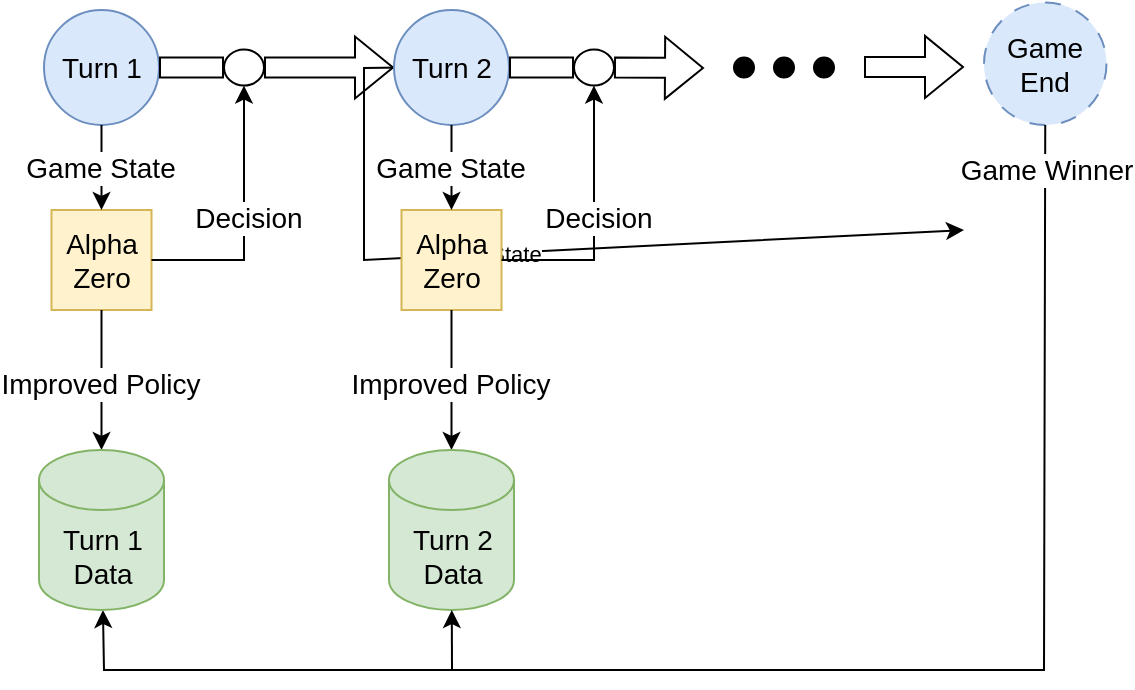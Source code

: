 <mxfile version="24.4.9" type="github">
  <diagram name="Page-1" id="l3KZxNezZNxzoQgiJWEl">
    <mxGraphModel dx="1195" dy="651" grid="1" gridSize="10" guides="1" tooltips="1" connect="1" arrows="1" fold="1" page="1" pageScale="1" pageWidth="850" pageHeight="1100" math="0" shadow="0">
      <root>
        <mxCell id="0" />
        <mxCell id="1" parent="0" />
        <mxCell id="iWgfHqWUB04hJEyzV_Ar-1" value="Turn 1" style="ellipse;whiteSpace=wrap;html=1;aspect=fixed;fillColor=#dae8fc;strokeColor=#6c8ebf;fontSize=14;" vertex="1" parent="1">
          <mxGeometry x="30" y="150" width="57.5" height="57.5" as="geometry" />
        </mxCell>
        <mxCell id="iWgfHqWUB04hJEyzV_Ar-13" value="" style="ellipse;whiteSpace=wrap;html=1;fillColor=#000000;fontSize=14;" vertex="1" parent="1">
          <mxGeometry x="375" y="173.75" width="10" height="10" as="geometry" />
        </mxCell>
        <mxCell id="iWgfHqWUB04hJEyzV_Ar-14" value="" style="ellipse;whiteSpace=wrap;html=1;fillColor=#000000;fontSize=14;" vertex="1" parent="1">
          <mxGeometry x="395" y="173.75" width="10" height="10" as="geometry" />
        </mxCell>
        <mxCell id="iWgfHqWUB04hJEyzV_Ar-15" value="" style="ellipse;whiteSpace=wrap;html=1;fillColor=#000000;fontSize=14;" vertex="1" parent="1">
          <mxGeometry x="415" y="173.75" width="10" height="10" as="geometry" />
        </mxCell>
        <mxCell id="iWgfHqWUB04hJEyzV_Ar-61" value="Alpha&lt;br style=&quot;font-size: 14px;&quot;&gt;Zero" style="whiteSpace=wrap;html=1;aspect=fixed;fillColor=#fff2cc;strokeColor=#d6b656;fontSize=14;" vertex="1" parent="1">
          <mxGeometry x="33.75" y="250" width="50" height="50" as="geometry" />
        </mxCell>
        <mxCell id="iWgfHqWUB04hJEyzV_Ar-63" value="Game End" style="ellipse;whiteSpace=wrap;html=1;aspect=fixed;dashed=1;dashPattern=8 8;fillColor=#dae8fc;strokeColor=#6c8ebf;fontSize=14;" vertex="1" parent="1">
          <mxGeometry x="500" y="146.25" width="61.25" height="61.25" as="geometry" />
        </mxCell>
        <mxCell id="iWgfHqWUB04hJEyzV_Ar-66" value="" style="shape=flexArrow;endArrow=classic;html=1;rounded=0;fontSize=14;" edge="1" parent="1">
          <mxGeometry width="50" height="50" relative="1" as="geometry">
            <mxPoint x="440" y="178.47" as="sourcePoint" />
            <mxPoint x="490" y="178.47" as="targetPoint" />
          </mxGeometry>
        </mxCell>
        <mxCell id="iWgfHqWUB04hJEyzV_Ar-67" value="" style="endArrow=classic;html=1;rounded=0;exitX=0.5;exitY=1;exitDx=0;exitDy=0;fontSize=14;" edge="1" parent="1" source="iWgfHqWUB04hJEyzV_Ar-63" target="iWgfHqWUB04hJEyzV_Ar-86">
          <mxGeometry width="50" height="50" relative="1" as="geometry">
            <mxPoint x="390" y="260" as="sourcePoint" />
            <mxPoint x="530" y="480" as="targetPoint" />
            <Array as="points">
              <mxPoint x="530" y="480" />
              <mxPoint x="60" y="480" />
            </Array>
          </mxGeometry>
        </mxCell>
        <mxCell id="iWgfHqWUB04hJEyzV_Ar-115" value="Game Winner" style="edgeLabel;html=1;align=center;verticalAlign=middle;resizable=0;points=[];fontSize=14;" vertex="1" connectable="0" parent="iWgfHqWUB04hJEyzV_Ar-67">
          <mxGeometry x="-0.075" relative="1" as="geometry">
            <mxPoint x="86" y="-250" as="offset" />
          </mxGeometry>
        </mxCell>
        <mxCell id="iWgfHqWUB04hJEyzV_Ar-69" value="" style="endArrow=none;html=1;rounded=0;endFill=0;startArrow=classic;startFill=1;fontSize=14;" edge="1" parent="1" source="iWgfHqWUB04hJEyzV_Ar-61" target="iWgfHqWUB04hJEyzV_Ar-1">
          <mxGeometry width="50" height="50" relative="1" as="geometry">
            <mxPoint x="310" y="260" as="sourcePoint" />
            <mxPoint y="170" as="targetPoint" />
            <Array as="points" />
          </mxGeometry>
        </mxCell>
        <mxCell id="iWgfHqWUB04hJEyzV_Ar-78" value="Game State" style="edgeLabel;html=1;align=center;verticalAlign=middle;resizable=0;points=[];fontSize=14;" vertex="1" connectable="0" parent="iWgfHqWUB04hJEyzV_Ar-69">
          <mxGeometry x="0.017" y="1" relative="1" as="geometry">
            <mxPoint as="offset" />
          </mxGeometry>
        </mxCell>
        <mxCell id="iWgfHqWUB04hJEyzV_Ar-74" value="" style="endArrow=none;html=1;rounded=0;endFill=0;startArrow=classic;startFill=1;fontSize=14;" edge="1" parent="1" source="iWgfHqWUB04hJEyzV_Ar-79" target="iWgfHqWUB04hJEyzV_Ar-61">
          <mxGeometry width="50" height="50" relative="1" as="geometry">
            <mxPoint x="130" y="180" as="sourcePoint" />
            <mxPoint x="120" y="280" as="targetPoint" />
            <Array as="points">
              <mxPoint x="130" y="275" />
            </Array>
          </mxGeometry>
        </mxCell>
        <mxCell id="iWgfHqWUB04hJEyzV_Ar-77" value="Decision" style="edgeLabel;html=1;align=center;verticalAlign=middle;resizable=0;points=[];fontSize=14;" vertex="1" connectable="0" parent="iWgfHqWUB04hJEyzV_Ar-74">
          <mxGeometry x="-0.008" y="2" relative="1" as="geometry">
            <mxPoint as="offset" />
          </mxGeometry>
        </mxCell>
        <mxCell id="iWgfHqWUB04hJEyzV_Ar-80" value="" style="shape=flexArrow;endArrow=classic;html=1;rounded=0;fontSize=14;" edge="1" parent="1" source="iWgfHqWUB04hJEyzV_Ar-79" target="iWgfHqWUB04hJEyzV_Ar-100">
          <mxGeometry width="50" height="50" relative="1" as="geometry">
            <mxPoint x="190" y="240" as="sourcePoint" />
            <mxPoint x="210.0" y="178.75" as="targetPoint" />
          </mxGeometry>
        </mxCell>
        <mxCell id="iWgfHqWUB04hJEyzV_Ar-83" value="" style="shape=flexArrow;endArrow=none;html=1;rounded=0;endFill=0;fontSize=14;" edge="1" parent="1" source="iWgfHqWUB04hJEyzV_Ar-1" target="iWgfHqWUB04hJEyzV_Ar-79">
          <mxGeometry width="50" height="50" relative="1" as="geometry">
            <mxPoint x="88" y="179" as="sourcePoint" />
            <mxPoint x="180" y="179" as="targetPoint" />
          </mxGeometry>
        </mxCell>
        <mxCell id="iWgfHqWUB04hJEyzV_Ar-79" value="" style="ellipse;whiteSpace=wrap;html=1;fillColor=#FFFFFF;fontSize=14;" vertex="1" parent="1">
          <mxGeometry x="120" y="169.69" width="20" height="18.12" as="geometry" />
        </mxCell>
        <mxCell id="iWgfHqWUB04hJEyzV_Ar-84" value="" style="endArrow=classic;html=1;rounded=0;fontSize=14;" edge="1" parent="1" source="iWgfHqWUB04hJEyzV_Ar-61" target="iWgfHqWUB04hJEyzV_Ar-86">
          <mxGeometry width="50" height="50" relative="1" as="geometry">
            <mxPoint x="170" y="230" as="sourcePoint" />
            <mxPoint x="58.75" y="360" as="targetPoint" />
          </mxGeometry>
        </mxCell>
        <mxCell id="iWgfHqWUB04hJEyzV_Ar-87" value="Improved Policy" style="edgeLabel;html=1;align=center;verticalAlign=middle;resizable=0;points=[];fontSize=14;" vertex="1" connectable="0" parent="iWgfHqWUB04hJEyzV_Ar-84">
          <mxGeometry x="0.038" y="-1" relative="1" as="geometry">
            <mxPoint as="offset" />
          </mxGeometry>
        </mxCell>
        <mxCell id="iWgfHqWUB04hJEyzV_Ar-86" value="&lt;div style=&quot;font-size: 14px;&quot;&gt;Turn 1&lt;/div&gt;&lt;div style=&quot;font-size: 14px;&quot;&gt;Data&lt;br style=&quot;font-size: 14px;&quot;&gt;&lt;/div&gt;" style="shape=cylinder3;whiteSpace=wrap;html=1;boundedLbl=1;backgroundOutline=1;size=15;fillColor=#d5e8d4;strokeColor=#82b366;fontSize=14;" vertex="1" parent="1">
          <mxGeometry x="27.5" y="370" width="62.5" height="80" as="geometry" />
        </mxCell>
        <mxCell id="iWgfHqWUB04hJEyzV_Ar-90" value="" style="endArrow=none;html=1;rounded=0;exitX=0;exitY=0.5;exitDx=0;exitDy=0;entryX=0;entryY=0.5;entryDx=0;entryDy=0;endFill=0;startArrow=classic;startFill=1;" edge="1" parent="1">
          <mxGeometry width="50" height="50" relative="1" as="geometry">
            <mxPoint x="490" y="260" as="sourcePoint" />
            <mxPoint x="210.0" y="178.75" as="targetPoint" />
            <Array as="points">
              <mxPoint x="190" y="275" />
              <mxPoint x="190" y="179" />
            </Array>
          </mxGeometry>
        </mxCell>
        <mxCell id="iWgfHqWUB04hJEyzV_Ar-91" value="Game State" style="edgeLabel;html=1;align=center;verticalAlign=middle;resizable=0;points=[];" vertex="1" connectable="0" parent="iWgfHqWUB04hJEyzV_Ar-90">
          <mxGeometry x="0.017" y="1" relative="1" as="geometry">
            <mxPoint x="-30" as="offset" />
          </mxGeometry>
        </mxCell>
        <mxCell id="iWgfHqWUB04hJEyzV_Ar-100" value="Turn 2" style="ellipse;whiteSpace=wrap;html=1;aspect=fixed;fillColor=#dae8fc;strokeColor=#6c8ebf;fontSize=14;" vertex="1" parent="1">
          <mxGeometry x="205" y="150" width="57.5" height="57.5" as="geometry" />
        </mxCell>
        <mxCell id="iWgfHqWUB04hJEyzV_Ar-101" value="Alpha&lt;br style=&quot;font-size: 14px;&quot;&gt;Zero" style="whiteSpace=wrap;html=1;aspect=fixed;fillColor=#fff2cc;strokeColor=#d6b656;fontSize=14;" vertex="1" parent="1">
          <mxGeometry x="208.75" y="250" width="50" height="50" as="geometry" />
        </mxCell>
        <mxCell id="iWgfHqWUB04hJEyzV_Ar-102" value="" style="endArrow=none;html=1;rounded=0;endFill=0;startArrow=classic;startFill=1;fontSize=14;" edge="1" parent="1" source="iWgfHqWUB04hJEyzV_Ar-101" target="iWgfHqWUB04hJEyzV_Ar-100">
          <mxGeometry width="50" height="50" relative="1" as="geometry">
            <mxPoint x="485" y="260" as="sourcePoint" />
            <mxPoint x="175" y="170" as="targetPoint" />
            <Array as="points" />
          </mxGeometry>
        </mxCell>
        <mxCell id="iWgfHqWUB04hJEyzV_Ar-103" value="Game State" style="edgeLabel;html=1;align=center;verticalAlign=middle;resizable=0;points=[];fontSize=14;" vertex="1" connectable="0" parent="iWgfHqWUB04hJEyzV_Ar-102">
          <mxGeometry x="0.017" y="1" relative="1" as="geometry">
            <mxPoint as="offset" />
          </mxGeometry>
        </mxCell>
        <mxCell id="iWgfHqWUB04hJEyzV_Ar-104" value="" style="endArrow=none;html=1;rounded=0;endFill=0;startArrow=classic;startFill=1;fontSize=14;" edge="1" parent="1" source="iWgfHqWUB04hJEyzV_Ar-108" target="iWgfHqWUB04hJEyzV_Ar-101">
          <mxGeometry width="50" height="50" relative="1" as="geometry">
            <mxPoint x="305" y="180" as="sourcePoint" />
            <mxPoint x="295" y="280" as="targetPoint" />
            <Array as="points">
              <mxPoint x="305" y="275" />
            </Array>
          </mxGeometry>
        </mxCell>
        <mxCell id="iWgfHqWUB04hJEyzV_Ar-105" value="Decision" style="edgeLabel;html=1;align=center;verticalAlign=middle;resizable=0;points=[];fontSize=14;" vertex="1" connectable="0" parent="iWgfHqWUB04hJEyzV_Ar-104">
          <mxGeometry x="-0.008" y="2" relative="1" as="geometry">
            <mxPoint as="offset" />
          </mxGeometry>
        </mxCell>
        <mxCell id="iWgfHqWUB04hJEyzV_Ar-106" value="" style="shape=flexArrow;endArrow=classic;html=1;rounded=0;fontSize=14;" edge="1" parent="1" source="iWgfHqWUB04hJEyzV_Ar-108">
          <mxGeometry width="50" height="50" relative="1" as="geometry">
            <mxPoint x="365" y="240" as="sourcePoint" />
            <mxPoint x="360" y="179" as="targetPoint" />
          </mxGeometry>
        </mxCell>
        <mxCell id="iWgfHqWUB04hJEyzV_Ar-107" value="" style="shape=flexArrow;endArrow=none;html=1;rounded=0;endFill=0;fontSize=14;" edge="1" parent="1" source="iWgfHqWUB04hJEyzV_Ar-100" target="iWgfHqWUB04hJEyzV_Ar-108">
          <mxGeometry width="50" height="50" relative="1" as="geometry">
            <mxPoint x="263" y="179" as="sourcePoint" />
            <mxPoint x="355" y="179" as="targetPoint" />
          </mxGeometry>
        </mxCell>
        <mxCell id="iWgfHqWUB04hJEyzV_Ar-108" value="" style="ellipse;whiteSpace=wrap;html=1;fillColor=#FFFFFF;fontSize=14;" vertex="1" parent="1">
          <mxGeometry x="295" y="169.69" width="20" height="18.12" as="geometry" />
        </mxCell>
        <mxCell id="iWgfHqWUB04hJEyzV_Ar-109" value="" style="endArrow=classic;html=1;rounded=0;fontSize=14;" edge="1" parent="1" source="iWgfHqWUB04hJEyzV_Ar-101" target="iWgfHqWUB04hJEyzV_Ar-111">
          <mxGeometry width="50" height="50" relative="1" as="geometry">
            <mxPoint x="345" y="230" as="sourcePoint" />
            <mxPoint x="233.75" y="360" as="targetPoint" />
          </mxGeometry>
        </mxCell>
        <mxCell id="iWgfHqWUB04hJEyzV_Ar-110" value="Improved Policy" style="edgeLabel;html=1;align=center;verticalAlign=middle;resizable=0;points=[];fontSize=14;" vertex="1" connectable="0" parent="iWgfHqWUB04hJEyzV_Ar-109">
          <mxGeometry x="0.038" y="-1" relative="1" as="geometry">
            <mxPoint as="offset" />
          </mxGeometry>
        </mxCell>
        <mxCell id="iWgfHqWUB04hJEyzV_Ar-111" value="&lt;div style=&quot;font-size: 14px;&quot;&gt;Turn 2&lt;br style=&quot;font-size: 14px;&quot;&gt;&lt;/div&gt;&lt;div style=&quot;font-size: 14px;&quot;&gt;Data&lt;/div&gt;" style="shape=cylinder3;whiteSpace=wrap;html=1;boundedLbl=1;backgroundOutline=1;size=15;fillColor=#d5e8d4;strokeColor=#82b366;fontSize=14;" vertex="1" parent="1">
          <mxGeometry x="202.5" y="370" width="62.5" height="80" as="geometry" />
        </mxCell>
        <mxCell id="iWgfHqWUB04hJEyzV_Ar-116" value="" style="endArrow=classic;html=1;rounded=0;fontSize=14;" edge="1" parent="1" target="iWgfHqWUB04hJEyzV_Ar-111">
          <mxGeometry width="50" height="50" relative="1" as="geometry">
            <mxPoint x="234" y="480" as="sourcePoint" />
            <mxPoint x="340" y="380" as="targetPoint" />
          </mxGeometry>
        </mxCell>
      </root>
    </mxGraphModel>
  </diagram>
</mxfile>
